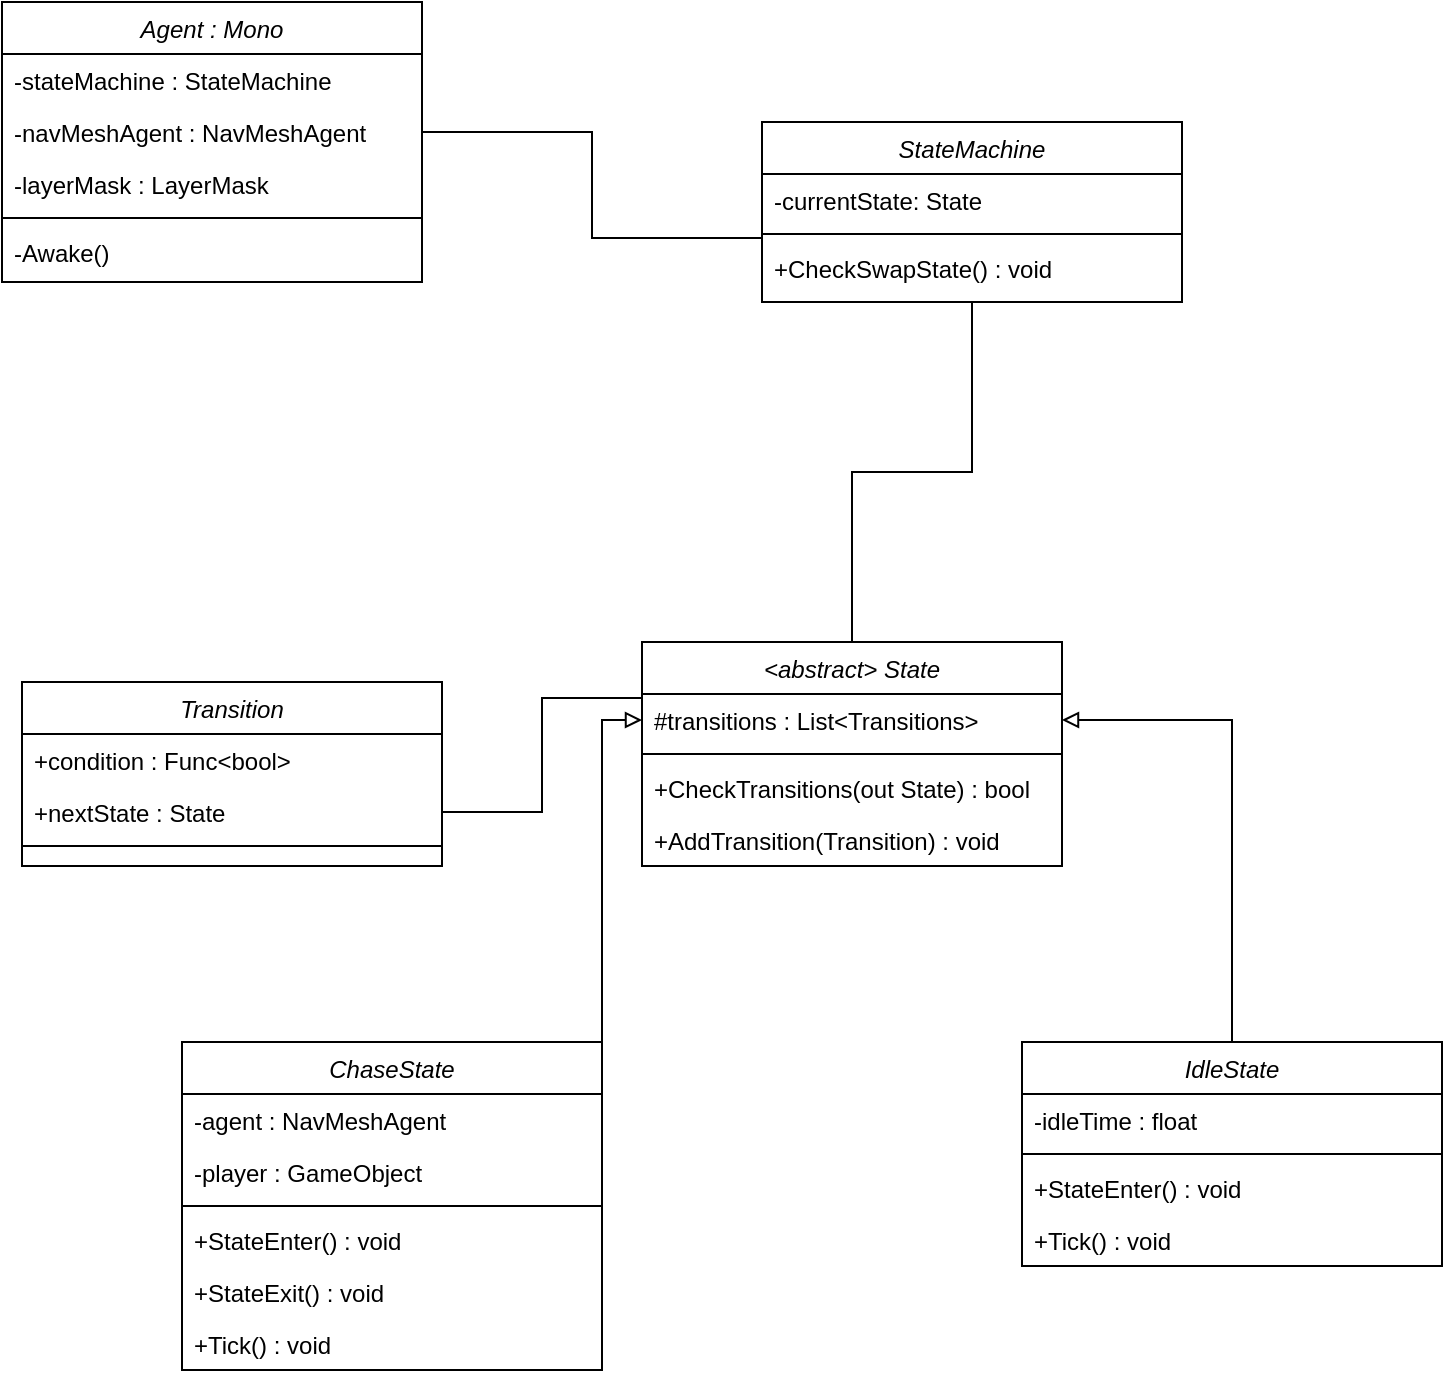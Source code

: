 <mxfile version="24.2.1" type="github">
  <diagram id="C5RBs43oDa-KdzZeNtuy" name="Page-1">
    <mxGraphModel dx="2033" dy="789" grid="1" gridSize="10" guides="1" tooltips="1" connect="1" arrows="1" fold="1" page="1" pageScale="1" pageWidth="827" pageHeight="1169" math="0" shadow="0">
      <root>
        <mxCell id="WIyWlLk6GJQsqaUBKTNV-0" />
        <mxCell id="WIyWlLk6GJQsqaUBKTNV-1" parent="WIyWlLk6GJQsqaUBKTNV-0" />
        <mxCell id="zkfFHV4jXpPFQw0GAbJ--0" value="Agent : Mono" style="swimlane;fontStyle=2;align=center;verticalAlign=top;childLayout=stackLayout;horizontal=1;startSize=26;horizontalStack=0;resizeParent=1;resizeLast=0;collapsible=1;marginBottom=0;rounded=0;shadow=0;strokeWidth=1;" parent="WIyWlLk6GJQsqaUBKTNV-1" vertex="1">
          <mxGeometry x="80" width="210" height="140" as="geometry">
            <mxRectangle x="230" y="140" width="160" height="26" as="alternateBounds" />
          </mxGeometry>
        </mxCell>
        <mxCell id="zkfFHV4jXpPFQw0GAbJ--1" value="-stateMachine : StateMachine" style="text;align=left;verticalAlign=top;spacingLeft=4;spacingRight=4;overflow=hidden;rotatable=0;points=[[0,0.5],[1,0.5]];portConstraint=eastwest;" parent="zkfFHV4jXpPFQw0GAbJ--0" vertex="1">
          <mxGeometry y="26" width="210" height="26" as="geometry" />
        </mxCell>
        <mxCell id="nv7v8cnY7DXO3_KCMY_F-1" value="-navMeshAgent : NavMeshAgent" style="text;align=left;verticalAlign=top;spacingLeft=4;spacingRight=4;overflow=hidden;rotatable=0;points=[[0,0.5],[1,0.5]];portConstraint=eastwest;" vertex="1" parent="zkfFHV4jXpPFQw0GAbJ--0">
          <mxGeometry y="52" width="210" height="26" as="geometry" />
        </mxCell>
        <mxCell id="nv7v8cnY7DXO3_KCMY_F-2" value="-layerMask : LayerMask" style="text;align=left;verticalAlign=top;spacingLeft=4;spacingRight=4;overflow=hidden;rotatable=0;points=[[0,0.5],[1,0.5]];portConstraint=eastwest;" vertex="1" parent="zkfFHV4jXpPFQw0GAbJ--0">
          <mxGeometry y="78" width="210" height="26" as="geometry" />
        </mxCell>
        <mxCell id="zkfFHV4jXpPFQw0GAbJ--4" value="" style="line;html=1;strokeWidth=1;align=left;verticalAlign=middle;spacingTop=-1;spacingLeft=3;spacingRight=3;rotatable=0;labelPosition=right;points=[];portConstraint=eastwest;" parent="zkfFHV4jXpPFQw0GAbJ--0" vertex="1">
          <mxGeometry y="104" width="210" height="8" as="geometry" />
        </mxCell>
        <mxCell id="zkfFHV4jXpPFQw0GAbJ--5" value="-Awake()&#xa;" style="text;align=left;verticalAlign=top;spacingLeft=4;spacingRight=4;overflow=hidden;rotatable=0;points=[[0,0.5],[1,0.5]];portConstraint=eastwest;" parent="zkfFHV4jXpPFQw0GAbJ--0" vertex="1">
          <mxGeometry y="112" width="210" height="26" as="geometry" />
        </mxCell>
        <mxCell id="nv7v8cnY7DXO3_KCMY_F-3" value="Transition" style="swimlane;fontStyle=2;align=center;verticalAlign=top;childLayout=stackLayout;horizontal=1;startSize=26;horizontalStack=0;resizeParent=1;resizeLast=0;collapsible=1;marginBottom=0;rounded=0;shadow=0;strokeWidth=1;" vertex="1" parent="WIyWlLk6GJQsqaUBKTNV-1">
          <mxGeometry x="90" y="340" width="210" height="92" as="geometry">
            <mxRectangle x="230" y="140" width="160" height="26" as="alternateBounds" />
          </mxGeometry>
        </mxCell>
        <mxCell id="nv7v8cnY7DXO3_KCMY_F-4" value="+condition : Func&lt;bool&gt;&#xa;" style="text;align=left;verticalAlign=top;spacingLeft=4;spacingRight=4;overflow=hidden;rotatable=0;points=[[0,0.5],[1,0.5]];portConstraint=eastwest;" vertex="1" parent="nv7v8cnY7DXO3_KCMY_F-3">
          <mxGeometry y="26" width="210" height="26" as="geometry" />
        </mxCell>
        <mxCell id="nv7v8cnY7DXO3_KCMY_F-5" value="+nextState : State" style="text;align=left;verticalAlign=top;spacingLeft=4;spacingRight=4;overflow=hidden;rotatable=0;points=[[0,0.5],[1,0.5]];portConstraint=eastwest;" vertex="1" parent="nv7v8cnY7DXO3_KCMY_F-3">
          <mxGeometry y="52" width="210" height="26" as="geometry" />
        </mxCell>
        <mxCell id="nv7v8cnY7DXO3_KCMY_F-7" value="" style="line;html=1;strokeWidth=1;align=left;verticalAlign=middle;spacingTop=-1;spacingLeft=3;spacingRight=3;rotatable=0;labelPosition=right;points=[];portConstraint=eastwest;" vertex="1" parent="nv7v8cnY7DXO3_KCMY_F-3">
          <mxGeometry y="78" width="210" height="8" as="geometry" />
        </mxCell>
        <mxCell id="nv7v8cnY7DXO3_KCMY_F-8" value="&#xa;" style="text;align=left;verticalAlign=top;spacingLeft=4;spacingRight=4;overflow=hidden;rotatable=0;points=[[0,0.5],[1,0.5]];portConstraint=eastwest;" vertex="1" parent="nv7v8cnY7DXO3_KCMY_F-3">
          <mxGeometry y="86" width="210" height="6" as="geometry" />
        </mxCell>
        <mxCell id="nv7v8cnY7DXO3_KCMY_F-27" style="edgeStyle=orthogonalEdgeStyle;rounded=0;orthogonalLoop=1;jettySize=auto;html=1;exitX=0.5;exitY=1;exitDx=0;exitDy=0;entryX=0.5;entryY=0;entryDx=0;entryDy=0;endArrow=none;endFill=0;" edge="1" parent="WIyWlLk6GJQsqaUBKTNV-1" source="nv7v8cnY7DXO3_KCMY_F-9" target="nv7v8cnY7DXO3_KCMY_F-18">
          <mxGeometry relative="1" as="geometry" />
        </mxCell>
        <mxCell id="nv7v8cnY7DXO3_KCMY_F-9" value="StateMachine" style="swimlane;fontStyle=2;align=center;verticalAlign=top;childLayout=stackLayout;horizontal=1;startSize=26;horizontalStack=0;resizeParent=1;resizeLast=0;collapsible=1;marginBottom=0;rounded=0;shadow=0;strokeWidth=1;" vertex="1" parent="WIyWlLk6GJQsqaUBKTNV-1">
          <mxGeometry x="460" y="60" width="210" height="90" as="geometry">
            <mxRectangle x="230" y="140" width="160" height="26" as="alternateBounds" />
          </mxGeometry>
        </mxCell>
        <mxCell id="nv7v8cnY7DXO3_KCMY_F-10" value="-currentState: State" style="text;align=left;verticalAlign=top;spacingLeft=4;spacingRight=4;overflow=hidden;rotatable=0;points=[[0,0.5],[1,0.5]];portConstraint=eastwest;" vertex="1" parent="nv7v8cnY7DXO3_KCMY_F-9">
          <mxGeometry y="26" width="210" height="26" as="geometry" />
        </mxCell>
        <mxCell id="nv7v8cnY7DXO3_KCMY_F-13" value="" style="line;html=1;strokeWidth=1;align=left;verticalAlign=middle;spacingTop=-1;spacingLeft=3;spacingRight=3;rotatable=0;labelPosition=right;points=[];portConstraint=eastwest;" vertex="1" parent="nv7v8cnY7DXO3_KCMY_F-9">
          <mxGeometry y="52" width="210" height="8" as="geometry" />
        </mxCell>
        <mxCell id="nv7v8cnY7DXO3_KCMY_F-14" value="+CheckSwapState() : void" style="text;align=left;verticalAlign=top;spacingLeft=4;spacingRight=4;overflow=hidden;rotatable=0;points=[[0,0.5],[1,0.5]];portConstraint=eastwest;" vertex="1" parent="nv7v8cnY7DXO3_KCMY_F-9">
          <mxGeometry y="60" width="210" height="26" as="geometry" />
        </mxCell>
        <mxCell id="nv7v8cnY7DXO3_KCMY_F-18" value="&lt;abstract&gt; State" style="swimlane;fontStyle=2;align=center;verticalAlign=top;childLayout=stackLayout;horizontal=1;startSize=26;horizontalStack=0;resizeParent=1;resizeLast=0;collapsible=1;marginBottom=0;rounded=0;shadow=0;strokeWidth=1;" vertex="1" parent="WIyWlLk6GJQsqaUBKTNV-1">
          <mxGeometry x="400" y="320" width="210" height="112" as="geometry">
            <mxRectangle x="230" y="140" width="160" height="26" as="alternateBounds" />
          </mxGeometry>
        </mxCell>
        <mxCell id="nv7v8cnY7DXO3_KCMY_F-19" value="#transitions : List&lt;Transitions&gt;" style="text;align=left;verticalAlign=top;spacingLeft=4;spacingRight=4;overflow=hidden;rotatable=0;points=[[0,0.5],[1,0.5]];portConstraint=eastwest;" vertex="1" parent="nv7v8cnY7DXO3_KCMY_F-18">
          <mxGeometry y="26" width="210" height="26" as="geometry" />
        </mxCell>
        <mxCell id="nv7v8cnY7DXO3_KCMY_F-22" value="" style="line;html=1;strokeWidth=1;align=left;verticalAlign=middle;spacingTop=-1;spacingLeft=3;spacingRight=3;rotatable=0;labelPosition=right;points=[];portConstraint=eastwest;" vertex="1" parent="nv7v8cnY7DXO3_KCMY_F-18">
          <mxGeometry y="52" width="210" height="8" as="geometry" />
        </mxCell>
        <mxCell id="nv7v8cnY7DXO3_KCMY_F-23" value="+CheckTransitions(out State) : bool" style="text;align=left;verticalAlign=top;spacingLeft=4;spacingRight=4;overflow=hidden;rotatable=0;points=[[0,0.5],[1,0.5]];portConstraint=eastwest;" vertex="1" parent="nv7v8cnY7DXO3_KCMY_F-18">
          <mxGeometry y="60" width="210" height="26" as="geometry" />
        </mxCell>
        <mxCell id="nv7v8cnY7DXO3_KCMY_F-24" value="+AddTransition(Transition) : void" style="text;align=left;verticalAlign=top;spacingLeft=4;spacingRight=4;overflow=hidden;rotatable=0;points=[[0,0.5],[1,0.5]];portConstraint=eastwest;" vertex="1" parent="nv7v8cnY7DXO3_KCMY_F-18">
          <mxGeometry y="86" width="210" height="26" as="geometry" />
        </mxCell>
        <mxCell id="nv7v8cnY7DXO3_KCMY_F-26" style="edgeStyle=orthogonalEdgeStyle;rounded=0;orthogonalLoop=1;jettySize=auto;html=1;exitX=1;exitY=0.5;exitDx=0;exitDy=0;entryX=0;entryY=0.25;entryDx=0;entryDy=0;endArrow=none;endFill=0;" edge="1" parent="WIyWlLk6GJQsqaUBKTNV-1" source="nv7v8cnY7DXO3_KCMY_F-5" target="nv7v8cnY7DXO3_KCMY_F-18">
          <mxGeometry relative="1" as="geometry" />
        </mxCell>
        <mxCell id="nv7v8cnY7DXO3_KCMY_F-28" style="edgeStyle=orthogonalEdgeStyle;rounded=0;orthogonalLoop=1;jettySize=auto;html=1;exitX=1;exitY=0.5;exitDx=0;exitDy=0;entryX=0;entryY=-0.077;entryDx=0;entryDy=0;entryPerimeter=0;endArrow=none;endFill=0;" edge="1" parent="WIyWlLk6GJQsqaUBKTNV-1" source="nv7v8cnY7DXO3_KCMY_F-1" target="nv7v8cnY7DXO3_KCMY_F-14">
          <mxGeometry relative="1" as="geometry" />
        </mxCell>
        <mxCell id="nv7v8cnY7DXO3_KCMY_F-48" style="edgeStyle=orthogonalEdgeStyle;rounded=0;orthogonalLoop=1;jettySize=auto;html=1;exitX=1;exitY=0;exitDx=0;exitDy=0;entryX=0;entryY=0.5;entryDx=0;entryDy=0;endArrow=block;endFill=0;" edge="1" parent="WIyWlLk6GJQsqaUBKTNV-1" source="nv7v8cnY7DXO3_KCMY_F-29" target="nv7v8cnY7DXO3_KCMY_F-19">
          <mxGeometry relative="1" as="geometry" />
        </mxCell>
        <mxCell id="nv7v8cnY7DXO3_KCMY_F-29" value="ChaseState" style="swimlane;fontStyle=2;align=center;verticalAlign=top;childLayout=stackLayout;horizontal=1;startSize=26;horizontalStack=0;resizeParent=1;resizeLast=0;collapsible=1;marginBottom=0;rounded=0;shadow=0;strokeWidth=1;" vertex="1" parent="WIyWlLk6GJQsqaUBKTNV-1">
          <mxGeometry x="170" y="520" width="210" height="164" as="geometry">
            <mxRectangle x="230" y="140" width="160" height="26" as="alternateBounds" />
          </mxGeometry>
        </mxCell>
        <mxCell id="nv7v8cnY7DXO3_KCMY_F-30" value="-agent : NavMeshAgent" style="text;align=left;verticalAlign=top;spacingLeft=4;spacingRight=4;overflow=hidden;rotatable=0;points=[[0,0.5],[1,0.5]];portConstraint=eastwest;" vertex="1" parent="nv7v8cnY7DXO3_KCMY_F-29">
          <mxGeometry y="26" width="210" height="26" as="geometry" />
        </mxCell>
        <mxCell id="nv7v8cnY7DXO3_KCMY_F-45" value="-player : GameObject" style="text;align=left;verticalAlign=top;spacingLeft=4;spacingRight=4;overflow=hidden;rotatable=0;points=[[0,0.5],[1,0.5]];portConstraint=eastwest;" vertex="1" parent="nv7v8cnY7DXO3_KCMY_F-29">
          <mxGeometry y="52" width="210" height="26" as="geometry" />
        </mxCell>
        <mxCell id="nv7v8cnY7DXO3_KCMY_F-31" value="" style="line;html=1;strokeWidth=1;align=left;verticalAlign=middle;spacingTop=-1;spacingLeft=3;spacingRight=3;rotatable=0;labelPosition=right;points=[];portConstraint=eastwest;" vertex="1" parent="nv7v8cnY7DXO3_KCMY_F-29">
          <mxGeometry y="78" width="210" height="8" as="geometry" />
        </mxCell>
        <mxCell id="nv7v8cnY7DXO3_KCMY_F-32" value="+StateEnter() : void" style="text;align=left;verticalAlign=top;spacingLeft=4;spacingRight=4;overflow=hidden;rotatable=0;points=[[0,0.5],[1,0.5]];portConstraint=eastwest;" vertex="1" parent="nv7v8cnY7DXO3_KCMY_F-29">
          <mxGeometry y="86" width="210" height="26" as="geometry" />
        </mxCell>
        <mxCell id="nv7v8cnY7DXO3_KCMY_F-33" value="+StateExit() : void" style="text;align=left;verticalAlign=top;spacingLeft=4;spacingRight=4;overflow=hidden;rotatable=0;points=[[0,0.5],[1,0.5]];portConstraint=eastwest;" vertex="1" parent="nv7v8cnY7DXO3_KCMY_F-29">
          <mxGeometry y="112" width="210" height="26" as="geometry" />
        </mxCell>
        <mxCell id="nv7v8cnY7DXO3_KCMY_F-46" value="+Tick() : void" style="text;align=left;verticalAlign=top;spacingLeft=4;spacingRight=4;overflow=hidden;rotatable=0;points=[[0,0.5],[1,0.5]];portConstraint=eastwest;" vertex="1" parent="nv7v8cnY7DXO3_KCMY_F-29">
          <mxGeometry y="138" width="210" height="26" as="geometry" />
        </mxCell>
        <mxCell id="nv7v8cnY7DXO3_KCMY_F-47" style="edgeStyle=orthogonalEdgeStyle;rounded=0;orthogonalLoop=1;jettySize=auto;html=1;exitX=0.5;exitY=0;exitDx=0;exitDy=0;entryX=1;entryY=0.5;entryDx=0;entryDy=0;endArrow=block;endFill=0;" edge="1" parent="WIyWlLk6GJQsqaUBKTNV-1" source="nv7v8cnY7DXO3_KCMY_F-39" target="nv7v8cnY7DXO3_KCMY_F-19">
          <mxGeometry relative="1" as="geometry" />
        </mxCell>
        <mxCell id="nv7v8cnY7DXO3_KCMY_F-39" value="IdleState" style="swimlane;fontStyle=2;align=center;verticalAlign=top;childLayout=stackLayout;horizontal=1;startSize=26;horizontalStack=0;resizeParent=1;resizeLast=0;collapsible=1;marginBottom=0;rounded=0;shadow=0;strokeWidth=1;" vertex="1" parent="WIyWlLk6GJQsqaUBKTNV-1">
          <mxGeometry x="590" y="520" width="210" height="112" as="geometry">
            <mxRectangle x="230" y="140" width="160" height="26" as="alternateBounds" />
          </mxGeometry>
        </mxCell>
        <mxCell id="nv7v8cnY7DXO3_KCMY_F-40" value="-idleTime : float" style="text;align=left;verticalAlign=top;spacingLeft=4;spacingRight=4;overflow=hidden;rotatable=0;points=[[0,0.5],[1,0.5]];portConstraint=eastwest;" vertex="1" parent="nv7v8cnY7DXO3_KCMY_F-39">
          <mxGeometry y="26" width="210" height="26" as="geometry" />
        </mxCell>
        <mxCell id="nv7v8cnY7DXO3_KCMY_F-41" value="" style="line;html=1;strokeWidth=1;align=left;verticalAlign=middle;spacingTop=-1;spacingLeft=3;spacingRight=3;rotatable=0;labelPosition=right;points=[];portConstraint=eastwest;" vertex="1" parent="nv7v8cnY7DXO3_KCMY_F-39">
          <mxGeometry y="52" width="210" height="8" as="geometry" />
        </mxCell>
        <mxCell id="nv7v8cnY7DXO3_KCMY_F-42" value="+StateEnter() : void" style="text;align=left;verticalAlign=top;spacingLeft=4;spacingRight=4;overflow=hidden;rotatable=0;points=[[0,0.5],[1,0.5]];portConstraint=eastwest;" vertex="1" parent="nv7v8cnY7DXO3_KCMY_F-39">
          <mxGeometry y="60" width="210" height="26" as="geometry" />
        </mxCell>
        <mxCell id="nv7v8cnY7DXO3_KCMY_F-43" value="+Tick() : void" style="text;align=left;verticalAlign=top;spacingLeft=4;spacingRight=4;overflow=hidden;rotatable=0;points=[[0,0.5],[1,0.5]];portConstraint=eastwest;" vertex="1" parent="nv7v8cnY7DXO3_KCMY_F-39">
          <mxGeometry y="86" width="210" height="26" as="geometry" />
        </mxCell>
      </root>
    </mxGraphModel>
  </diagram>
</mxfile>
